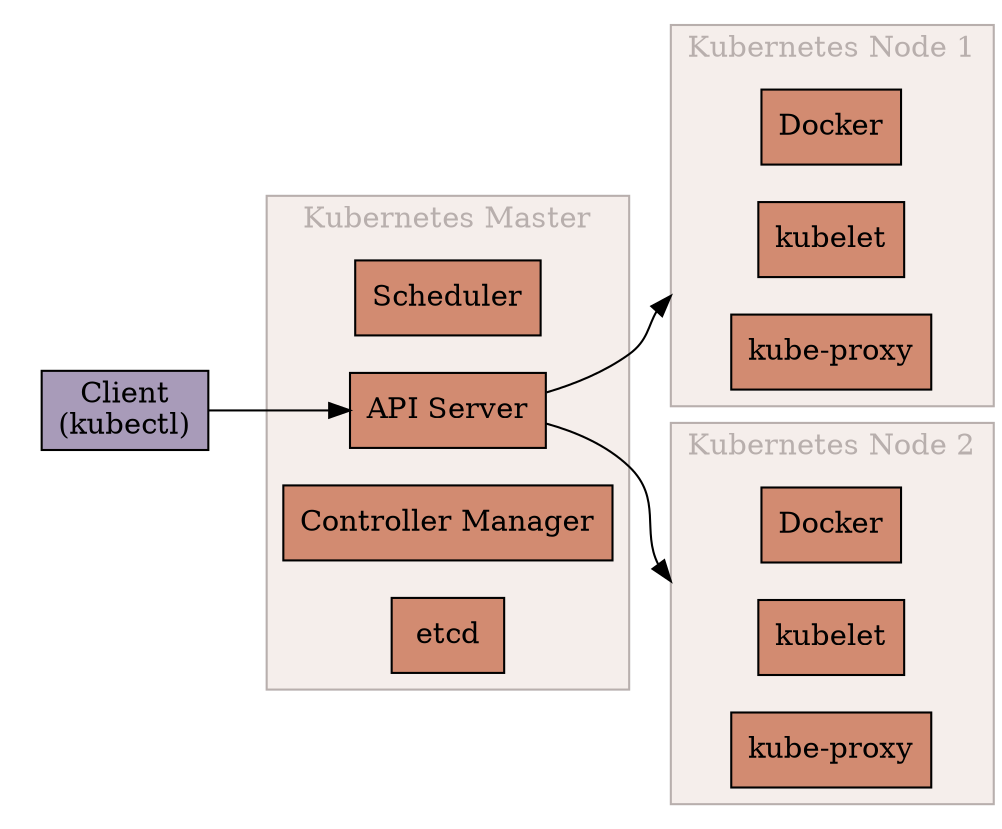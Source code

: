 digraph KubernetesArchitecture {
    bgcolor = "transparent";
    rankdir = "LR";
    node [shape=box, style=filled, fillcolor="#d28b71"];
    compound=true;

    subgraph clusterClient {
        style = invis;
        client [label="Client\n(kubectl)", fillcolor="#a89bb9"];
    };

    subgraph clusterMaster {
        label = "Kubernetes Master";
        fontcolor = "#b8afad";
        color = "#b8afad";
        bgcolor = "#f5eeeb";
	scheduler [label="Scheduler"];
	API [label="API Server"];
	controller_manager [label="Controller Manager"];
	etcd;
        color = "#b8afad";
    }

    subgraph clusterNode1 {
        label = "Kubernetes Node 1";
        fontcolor = "#b8afad";
        color = "#b8afad";
        bgcolor = "#f5eeeb";
	Docker;
	kubelet;
	Proxy [label="kube-proxy"];
        color = "#b8afad";
    };

    subgraph clusterNode2 {
        label = "Kubernetes Node 2";
        fontcolor = "#b8afad";
        color = "#b8afad";
        bgcolor = "#f5eeeb";
	Docker2 [label="Docker"];
	kubelet2 [label="kubelet"];
	Proxy2 [label="kube-proxy"];
        color = "#b8afad";
    };

    client -> API;
    API -> kubelet[lhead="clusterNode1"];
    API -> kubelet2[lhead="clusterNode2"];
}
